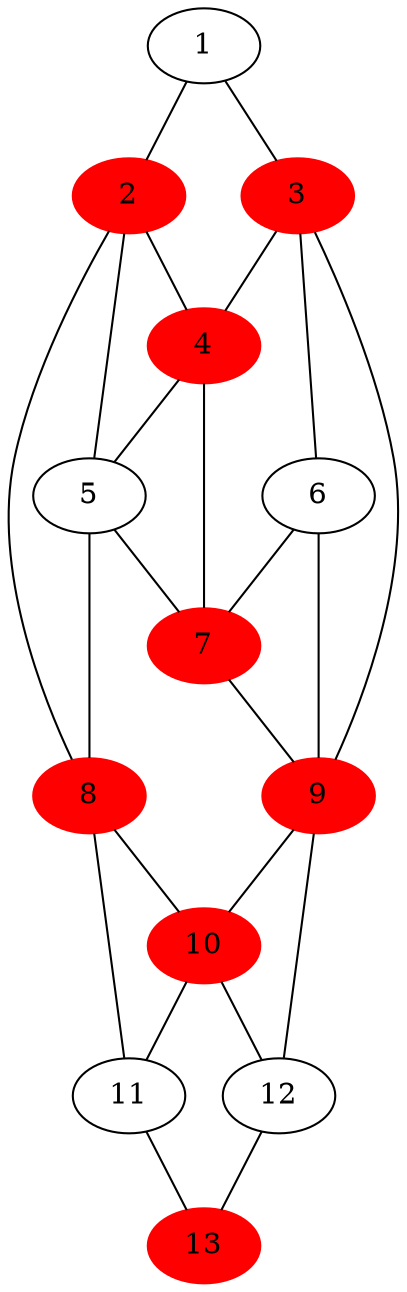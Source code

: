 graph {
1; 2[style="filled",color="red"]; 3[style="filled",color="red"]; 4[style="filled",color="red"]; 5; 6; 7[style="filled",color="red"]; 8[style="filled",color="red"]; 9[style="filled",color="red"]; 10[style="filled",color="red"]; 11; 12; 13[style="filled",color="red"]; 
   1 --   2 ;
   1 --   3 ;
   2 --   4 ;
   2 --   5 ;
   2 --   8 ;
   3 --   4 ;
   3 --   6 ;
   3 --   9 ;
   4 --   5 ;
   4 --   7 ;
   5 --   8 ;
   5 --   7 ;
   6 --   7 ;
   6 --   9 ;
   7 --   9 ;
   8 --  10 ;
   8 --  11 ;
   9 --  10 ;
   9 --  12 ;
  10 --  11 ;
  10 --  12 ;
  11 --  13 ;
  12 --  13 ;
}
